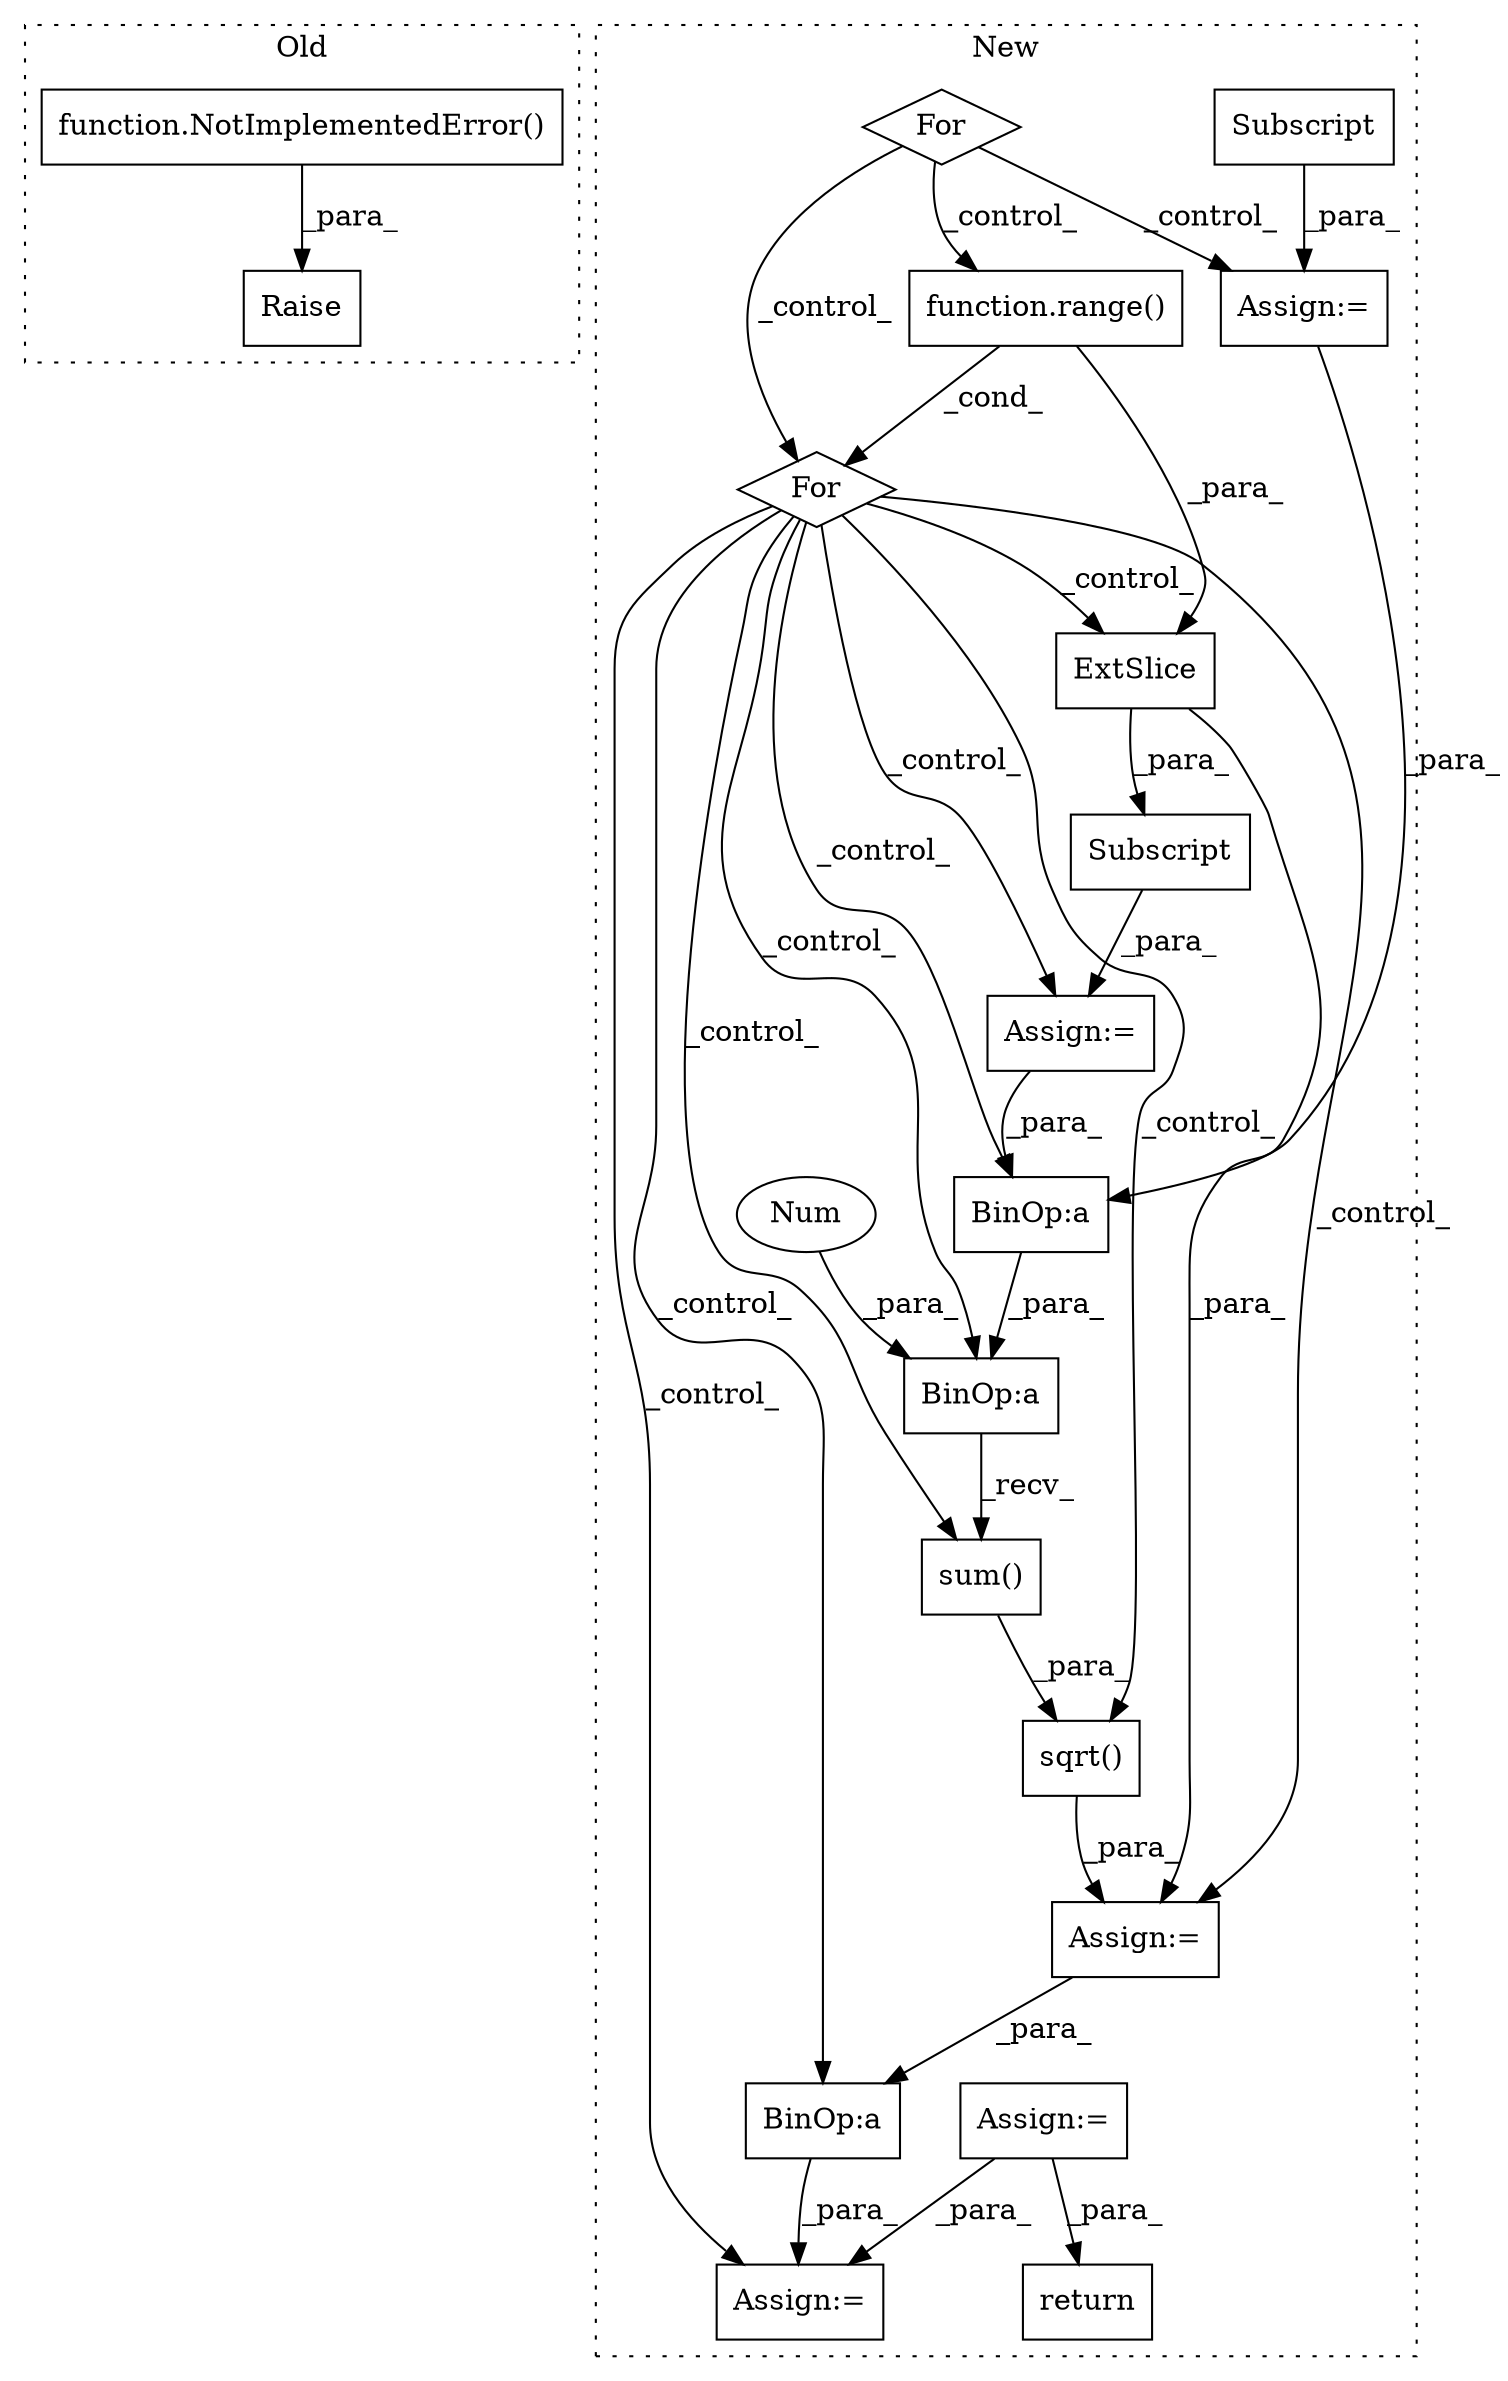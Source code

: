 digraph G {
subgraph cluster0 {
1 [label="Raise" a="91" s="1004" l="6" shape="box"];
6 [label="function.NotImplementedError()" a="75" s="1010" l="21" shape="box"];
label = "Old";
style="dotted";
}
subgraph cluster1 {
2 [label="ExtSlice" a="85" s="1451" l="3" shape="box"];
3 [label="Subscript" a="63" s="1451,0" l="79,0" shape="box"];
4 [label="Assign:=" a="68" s="1621" l="4" shape="box"];
5 [label="Assign:=" a="68" s="1179" l="3" shape="box"];
7 [label="Assign:=" a="68" s="1291" l="3" shape="box"];
8 [label="BinOp:a" a="82" s="1578" l="2" shape="box"];
9 [label="Num" a="76" s="1580" l="1" shape="ellipse"];
10 [label="BinOp:a" a="82" s="1569" l="3" shape="box"];
11 [label="BinOp:a" a="82" s="1628" l="3" shape="box"];
12 [label="function.range()" a="75" s="1396,1424" l="6,1" shape="box"];
13 [label="Subscript" a="63" s="1294,0" l="75,0" shape="box"];
14 [label="sum()" a="75" s="1562,1588" l="25,1" shape="box"];
15 [label="sqrt()" a="75" s="1551,1589" l="11,1" shape="box"];
16 [label="For" a="107" s="1237,1272" l="4,14" shape="diamond"];
17 [label="For" a="107" s="1382,1425" l="4,18" shape="diamond"];
18 [label="Assign:=" a="68" s="1448" l="3" shape="box"];
19 [label="Assign:=" a="68" s="1548" l="3" shape="box"];
20 [label="return" a="93" s="1642" l="7" shape="box"];
label = "New";
style="dotted";
}
2 -> 19 [label="_para_"];
2 -> 3 [label="_para_"];
3 -> 18 [label="_para_"];
5 -> 4 [label="_para_"];
5 -> 20 [label="_para_"];
6 -> 1 [label="_para_"];
7 -> 10 [label="_para_"];
8 -> 14 [label="_recv_"];
9 -> 8 [label="_para_"];
10 -> 8 [label="_para_"];
11 -> 4 [label="_para_"];
12 -> 2 [label="_para_"];
12 -> 17 [label="_cond_"];
13 -> 7 [label="_para_"];
14 -> 15 [label="_para_"];
15 -> 19 [label="_para_"];
16 -> 12 [label="_control_"];
16 -> 7 [label="_control_"];
16 -> 17 [label="_control_"];
17 -> 2 [label="_control_"];
17 -> 11 [label="_control_"];
17 -> 15 [label="_control_"];
17 -> 18 [label="_control_"];
17 -> 4 [label="_control_"];
17 -> 14 [label="_control_"];
17 -> 8 [label="_control_"];
17 -> 19 [label="_control_"];
17 -> 10 [label="_control_"];
18 -> 10 [label="_para_"];
19 -> 11 [label="_para_"];
}